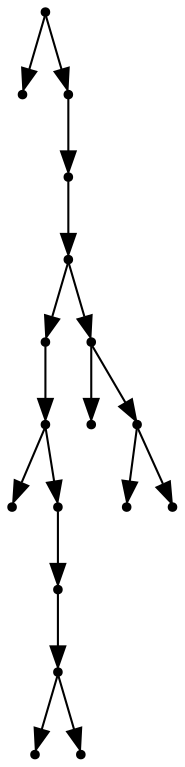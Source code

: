 digraph {
  17 [shape=point];
  0 [shape=point];
  16 [shape=point];
  15 [shape=point];
  14 [shape=point];
  8 [shape=point];
  7 [shape=point];
  1 [shape=point];
  6 [shape=point];
  5 [shape=point];
  4 [shape=point];
  2 [shape=point];
  3 [shape=point];
  13 [shape=point];
  9 [shape=point];
  12 [shape=point];
  10 [shape=point];
  11 [shape=point];
17 -> 0;
17 -> 16;
16 -> 15;
15 -> 14;
14 -> 8;
8 -> 7;
7 -> 1;
7 -> 6;
6 -> 5;
5 -> 4;
4 -> 2;
4 -> 3;
14 -> 13;
13 -> 9;
13 -> 12;
12 -> 10;
12 -> 11;
}
